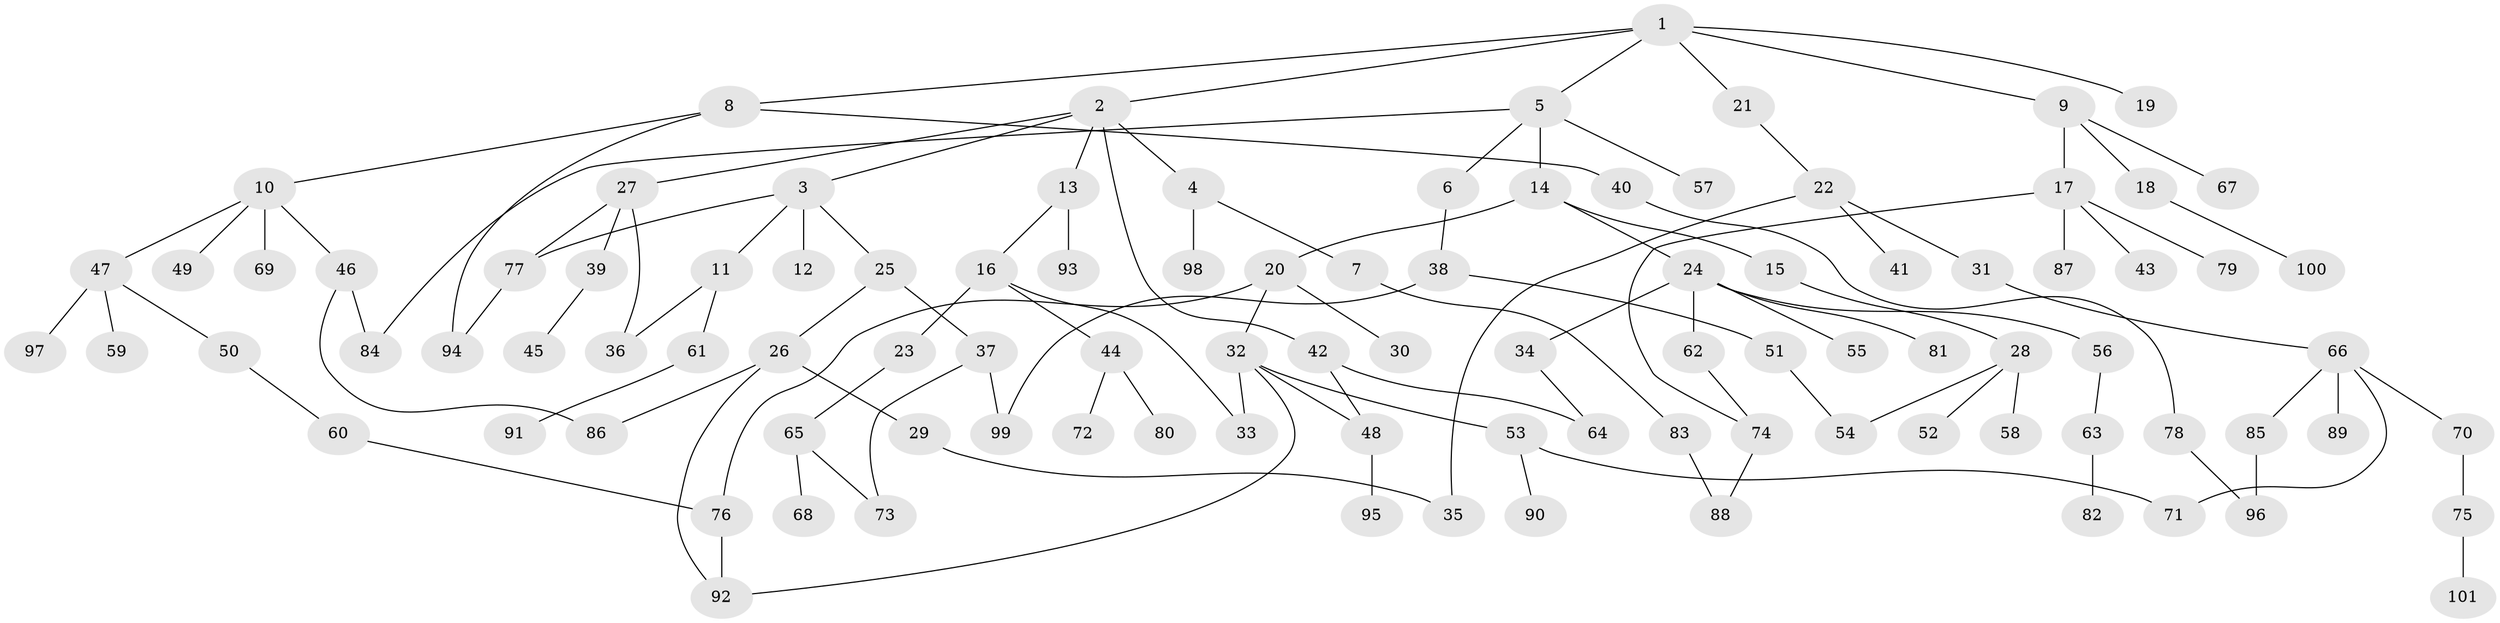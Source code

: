 // coarse degree distribution, {2: 0.3142857142857143, 4: 0.05714285714285714, 1: 0.4, 5: 0.05714285714285714, 3: 0.1, 9: 0.02857142857142857, 6: 0.014285714285714285, 7: 0.014285714285714285, 8: 0.014285714285714285}
// Generated by graph-tools (version 1.1) at 2025/45/03/04/25 21:45:38]
// undirected, 101 vertices, 119 edges
graph export_dot {
graph [start="1"]
  node [color=gray90,style=filled];
  1;
  2;
  3;
  4;
  5;
  6;
  7;
  8;
  9;
  10;
  11;
  12;
  13;
  14;
  15;
  16;
  17;
  18;
  19;
  20;
  21;
  22;
  23;
  24;
  25;
  26;
  27;
  28;
  29;
  30;
  31;
  32;
  33;
  34;
  35;
  36;
  37;
  38;
  39;
  40;
  41;
  42;
  43;
  44;
  45;
  46;
  47;
  48;
  49;
  50;
  51;
  52;
  53;
  54;
  55;
  56;
  57;
  58;
  59;
  60;
  61;
  62;
  63;
  64;
  65;
  66;
  67;
  68;
  69;
  70;
  71;
  72;
  73;
  74;
  75;
  76;
  77;
  78;
  79;
  80;
  81;
  82;
  83;
  84;
  85;
  86;
  87;
  88;
  89;
  90;
  91;
  92;
  93;
  94;
  95;
  96;
  97;
  98;
  99;
  100;
  101;
  1 -- 2;
  1 -- 5;
  1 -- 8;
  1 -- 9;
  1 -- 19;
  1 -- 21;
  2 -- 3;
  2 -- 4;
  2 -- 13;
  2 -- 27;
  2 -- 42;
  3 -- 11;
  3 -- 12;
  3 -- 25;
  3 -- 77;
  4 -- 7;
  4 -- 98;
  5 -- 6;
  5 -- 14;
  5 -- 57;
  5 -- 84;
  6 -- 38;
  7 -- 83;
  8 -- 10;
  8 -- 40;
  8 -- 94;
  9 -- 17;
  9 -- 18;
  9 -- 67;
  10 -- 46;
  10 -- 47;
  10 -- 49;
  10 -- 69;
  11 -- 36;
  11 -- 61;
  13 -- 16;
  13 -- 93;
  14 -- 15;
  14 -- 20;
  14 -- 24;
  15 -- 28;
  16 -- 23;
  16 -- 44;
  16 -- 33;
  17 -- 43;
  17 -- 74;
  17 -- 79;
  17 -- 87;
  18 -- 100;
  20 -- 30;
  20 -- 32;
  20 -- 76;
  21 -- 22;
  22 -- 31;
  22 -- 35;
  22 -- 41;
  23 -- 65;
  24 -- 34;
  24 -- 55;
  24 -- 56;
  24 -- 62;
  24 -- 81;
  25 -- 26;
  25 -- 37;
  26 -- 29;
  26 -- 86;
  26 -- 92;
  27 -- 39;
  27 -- 36;
  27 -- 77;
  28 -- 52;
  28 -- 58;
  28 -- 54;
  29 -- 35;
  31 -- 66;
  32 -- 33;
  32 -- 53;
  32 -- 92;
  32 -- 48;
  34 -- 64;
  37 -- 73;
  37 -- 99;
  38 -- 51;
  38 -- 99;
  39 -- 45;
  40 -- 78;
  42 -- 48;
  42 -- 64;
  44 -- 72;
  44 -- 80;
  46 -- 86;
  46 -- 84;
  47 -- 50;
  47 -- 59;
  47 -- 97;
  48 -- 95;
  50 -- 60;
  51 -- 54;
  53 -- 90;
  53 -- 71;
  56 -- 63;
  60 -- 76;
  61 -- 91;
  62 -- 74;
  63 -- 82;
  65 -- 68;
  65 -- 73;
  66 -- 70;
  66 -- 71;
  66 -- 85;
  66 -- 89;
  70 -- 75;
  74 -- 88;
  75 -- 101;
  76 -- 92;
  77 -- 94;
  78 -- 96;
  83 -- 88;
  85 -- 96;
}
